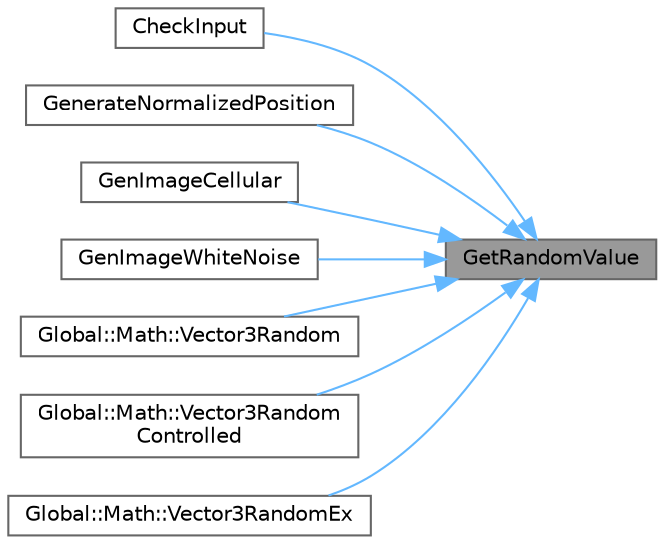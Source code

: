 digraph "GetRandomValue"
{
 // LATEX_PDF_SIZE
  bgcolor="transparent";
  edge [fontname=Helvetica,fontsize=10,labelfontname=Helvetica,labelfontsize=10];
  node [fontname=Helvetica,fontsize=10,shape=box,height=0.2,width=0.4];
  rankdir="RL";
  Node1 [id="Node000001",label="GetRandomValue",height=0.2,width=0.4,color="gray40", fillcolor="grey60", style="filled", fontcolor="black",tooltip=" "];
  Node1 -> Node2 [id="edge15_Node000001_Node000002",dir="back",color="steelblue1",style="solid",tooltip=" "];
  Node2 [id="Node000002",label="CheckInput",height=0.2,width=0.4,color="grey40", fillcolor="white", style="filled",URL="$_classes_2_player_2_player_8cpp.html#a5eb54a9945ea59e33400b413b6b6a8e8",tooltip=" "];
  Node1 -> Node3 [id="edge16_Node000001_Node000003",dir="back",color="steelblue1",style="solid",tooltip=" "];
  Node3 [id="Node000003",label="GenerateNormalizedPosition",height=0.2,width=0.4,color="grey40", fillcolor="white", style="filled",URL="$_classes_2_terrain_builder_8h.html#a5f4275d380e6d441e55dfbc06aa1d39e",tooltip=" "];
  Node1 -> Node4 [id="edge17_Node000001_Node000004",dir="back",color="steelblue1",style="solid",tooltip=" "];
  Node4 [id="Node000004",label="GenImageCellular",height=0.2,width=0.4,color="grey40", fillcolor="white", style="filled",URL="$_old_2_classes_2lib_2rtextures_8c.html#a8f790af13aaf234d59c51e1713604cbe",tooltip=" "];
  Node1 -> Node5 [id="edge18_Node000001_Node000005",dir="back",color="steelblue1",style="solid",tooltip=" "];
  Node5 [id="Node000005",label="GenImageWhiteNoise",height=0.2,width=0.4,color="grey40", fillcolor="white", style="filled",URL="$_old_2_classes_2lib_2rtextures_8c.html#a3dfc64cb45a6ccc24f58955c801a4f74",tooltip=" "];
  Node1 -> Node6 [id="edge19_Node000001_Node000006",dir="back",color="steelblue1",style="solid",tooltip=" "];
  Node6 [id="Node000006",label="Global::Math::Vector3Random",height=0.2,width=0.4,color="grey40", fillcolor="white", style="filled",URL="$class_global_1_1_math.html#ad7d9136265e3b6efd9cd180c8ba07ba3",tooltip=" "];
  Node1 -> Node7 [id="edge20_Node000001_Node000007",dir="back",color="steelblue1",style="solid",tooltip=" "];
  Node7 [id="Node000007",label="Global::Math::Vector3Random\lControlled",height=0.2,width=0.4,color="grey40", fillcolor="white", style="filled",URL="$class_global_1_1_math.html#a86da5b697465f2d6893d091b08e335ce",tooltip=" "];
  Node1 -> Node8 [id="edge21_Node000001_Node000008",dir="back",color="steelblue1",style="solid",tooltip=" "];
  Node8 [id="Node000008",label="Global::Math::Vector3RandomEx",height=0.2,width=0.4,color="grey40", fillcolor="white", style="filled",URL="$class_global_1_1_math.html#a5643e6f21e4df1fcd428ac849477ca13",tooltip=" "];
}
